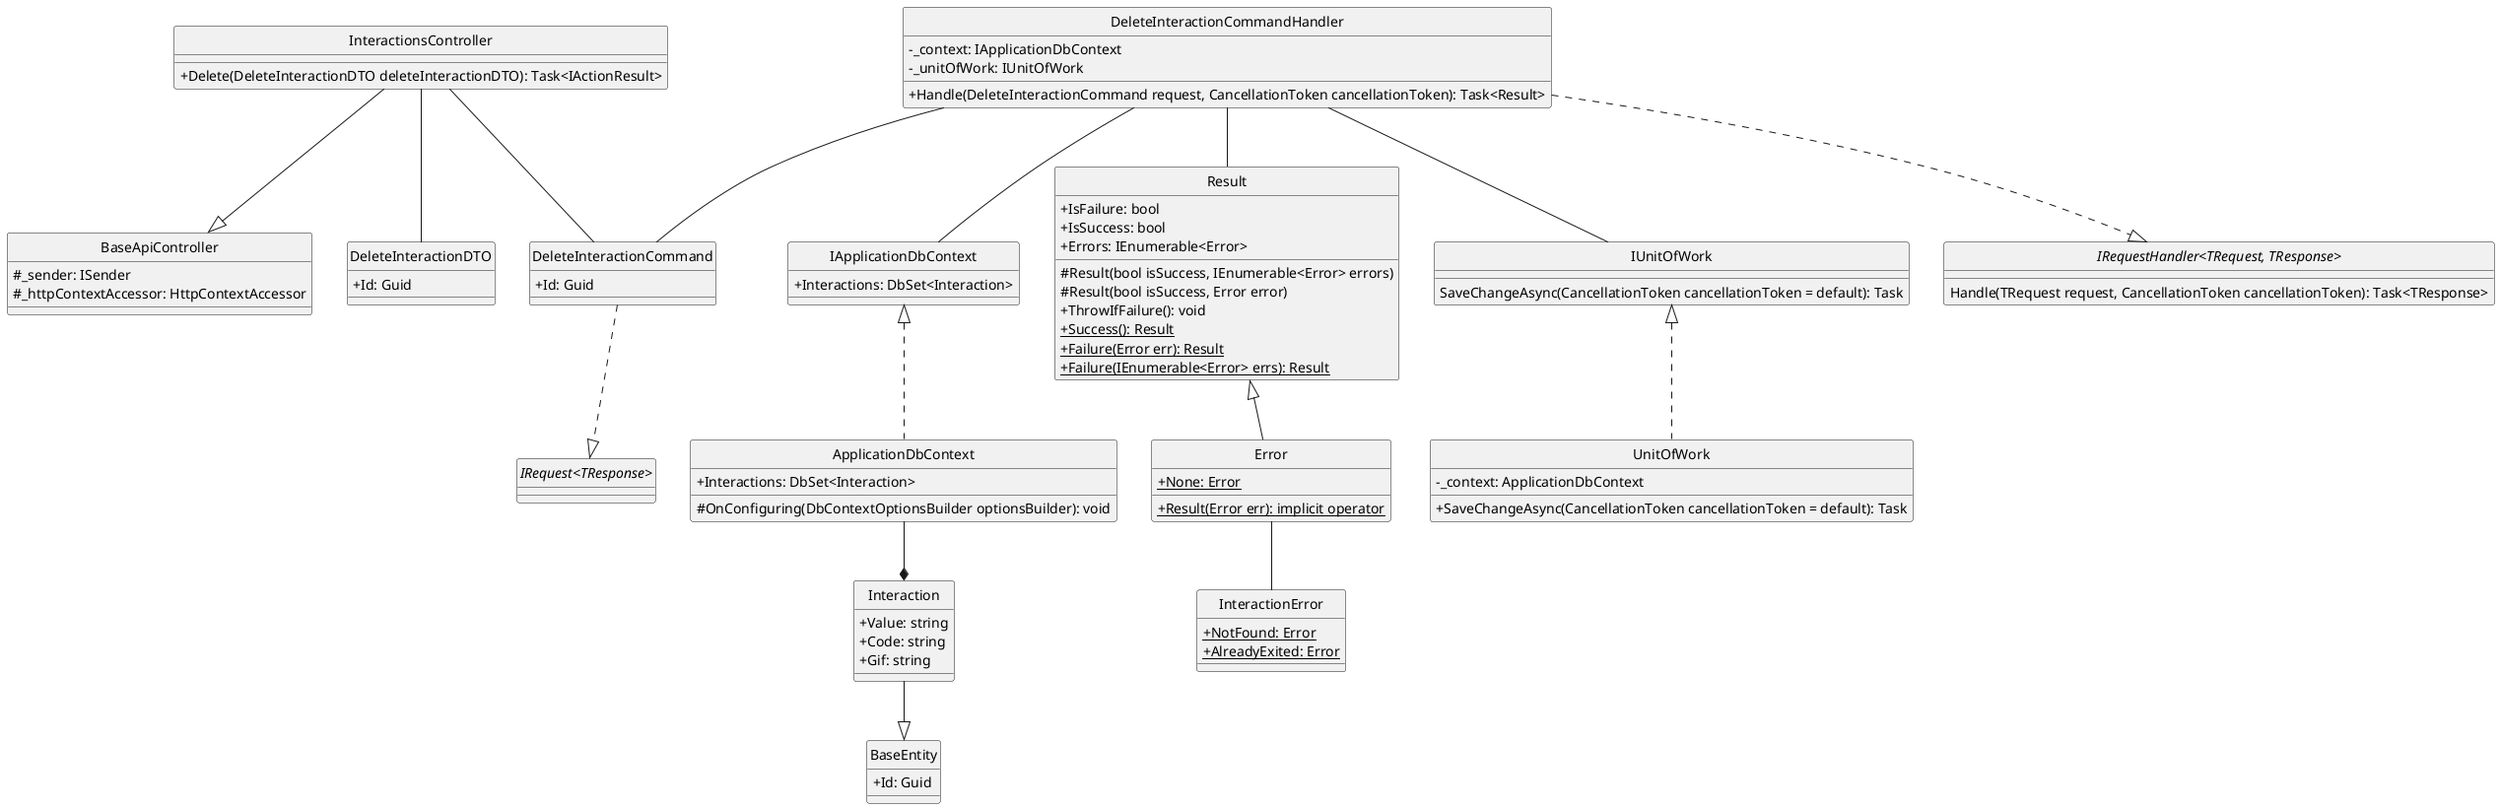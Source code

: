 @startuml deleteInteraction
hide circle
skinparam classAttributeIconSize 0

class BaseApiController {
    #_sender: ISender 
    #_httpContextAccessor: HttpContextAccessor
}

class InteractionsController {
    +Delete(DeleteInteractionDTO deleteInteractionDTO): Task<IActionResult>
}

class DeleteInteractionCommand {
    +Id: Guid
}

class DeleteInteractionCommandHandler {
    -_context: IApplicationDbContext
    -_unitOfWork: IUnitOfWork
    +Handle(DeleteInteractionCommand request, CancellationToken cancellationToken): Task<Result> 
}

class IApplicationDbContext {
    +Interactions: DbSet<Interaction>
}

class ApplicationDbContext {
    +Interactions: DbSet<Interaction>
    #OnConfiguring(DbContextOptionsBuilder optionsBuilder): void
}

class Result {
    +IsFailure: bool
    +IsSuccess: bool
    +Errors: IEnumerable<Error> 
    #Result(bool isSuccess, IEnumerable<Error> errors)
    #Result(bool isSuccess, Error error)
    +ThrowIfFailure(): void
    +{static} Success(): Result
    +{static} Failure(Error err): Result
    +{static} Failure(IEnumerable<Error> errs): Result
}

class Error {
    +{static} None: Error
    +{static} Result(Error err): implicit operator
}

class IUnitOfWork {
    SaveChangeAsync(CancellationToken cancellationToken = default): Task
}

class UnitOfWork {
    -_context: ApplicationDbContext
    +SaveChangeAsync(CancellationToken cancellationToken = default): Task
}

class InteractionError {
    +{static} NotFound: Error
    +{static} AlreadyExited: Error
}

class DeleteInteractionDTO {
    +Id: Guid
}

class BaseEntity {
    +Id: Guid
}

class Interaction {
    +Value: string
    +Code: string
    +Gif: string
}

interface "IRequest<TResponse>"
interface "IRequestHandler<TRequest, TResponse>"{
    Handle(TRequest request, CancellationToken cancellationToken): Task<TResponse>
}

'==== Delete Interaction ====
'API Layer
InteractionsController --|> BaseApiController
InteractionsController -- DeleteInteractionCommand
InteractionsController -- DeleteInteractionDTO
'Application Layer
DeleteInteractionCommand ..|> "IRequest<TResponse>"
DeleteInteractionCommandHandler ..|> "IRequestHandler<TRequest, TResponse>"
DeleteInteractionCommandHandler -- DeleteInteractionCommand
DeleteInteractionCommandHandler -- Result
DeleteInteractionCommandHandler -- IUnitOfWork
DeleteInteractionCommandHandler -- IApplicationDbContext
'Domain Layer
Result <|-- Error
Error -- InteractionError
Interaction --|> BaseEntity
'Infrastructure Layer
IUnitOfWork <|.. UnitOfWork
IApplicationDbContext <|.. ApplicationDbContext
ApplicationDbContext --* Interaction
@enduml
